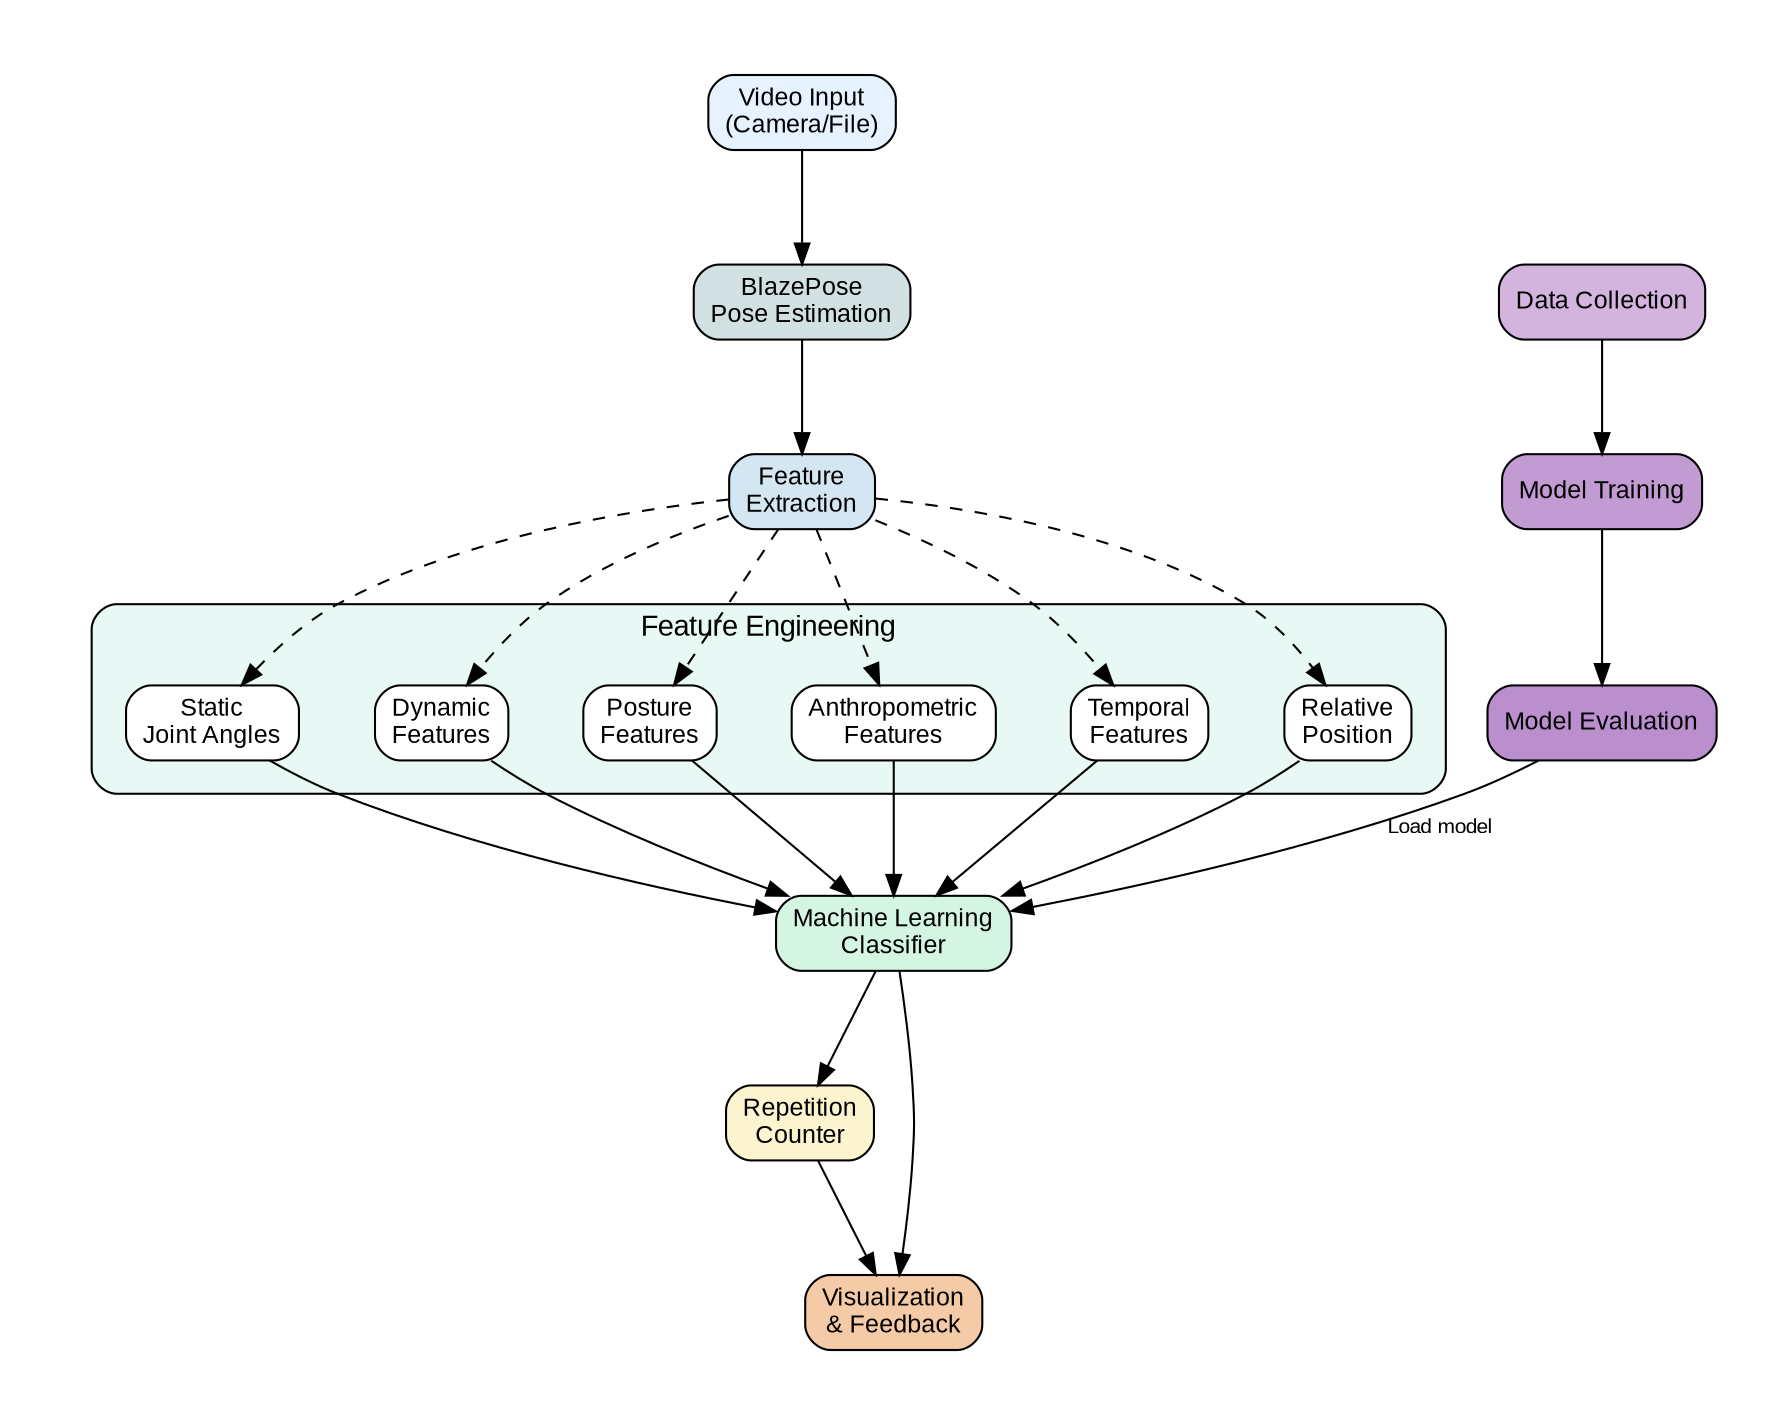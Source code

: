 digraph {
  // Graph settings
  graph [pad="0.5", nodesep="0.5", ranksep="0.75", fontname="Arial"];
  node [shape=box, style="rounded,filled", fontname="Arial", fontsize=12];
  edge [fontname="Arial", fontsize=10];

  // Node definitions with colors
  Input [label="Video Input\n(Camera/File)", fillcolor="#e6f2ff"];
  BlazePose [label="BlazePose\nPose Estimation", fillcolor="#d1e0e0"];
  FeatureExtraction [label="Feature\nExtraction", fillcolor="#d4e6f1"];
  ML [label="Machine Learning\nClassifier", fillcolor="#d5f5e3"];
  RepCounter [label="Repetition\nCounter", fillcolor="#fcf3cf"];
  Visualization [label="Visualization\n& Feedback", fillcolor="#f5cba7"];
  
  // Subgraphs for feature types
  subgraph cluster_features {
    label = "Feature Engineering";
    style = "rounded,filled";
    fillcolor = "#e8f8f5";
    margin = 16;
    
    StaticFeatures [label="Static\nJoint Angles", fillcolor="white"];
    DynamicFeatures [label="Dynamic\nFeatures", fillcolor="white"];
    PostureFeatures [label="Posture\nFeatures", fillcolor="white"];
    AnthroFeatures [label="Anthropometric\nFeatures", fillcolor="white"];
    TemporalFeatures [label="Temporal\nFeatures", fillcolor="white"];
    RelativeFeatures [label="Relative\nPosition", fillcolor="white"];
  }
  
  // Connections
  Input -> BlazePose;
  BlazePose -> FeatureExtraction;
  
  FeatureExtraction -> StaticFeatures [style=dashed];
  FeatureExtraction -> DynamicFeatures [style=dashed];
  FeatureExtraction -> PostureFeatures [style=dashed];
  FeatureExtraction -> AnthroFeatures [style=dashed];
  FeatureExtraction -> TemporalFeatures [style=dashed];
  FeatureExtraction -> RelativeFeatures [style=dashed];
  
  StaticFeatures -> ML;
  DynamicFeatures -> ML;
  PostureFeatures -> ML;
  AnthroFeatures -> ML;
  TemporalFeatures -> ML;
  RelativeFeatures -> ML;
  
  ML -> RepCounter;
  ML -> Visualization;
  RepCounter -> Visualization;
  
  // Training pipeline
  DataCollection [label="Data Collection", fillcolor="#d2b4de"];
  ModelTraining [label="Model Training", fillcolor="#c39bd3"];
  ModelEvaluation [label="Model Evaluation", fillcolor="#bb8fce"];
  
  DataCollection -> ModelTraining;
  ModelTraining -> ModelEvaluation;
  ModelEvaluation -> ML [label="Load model"];
}